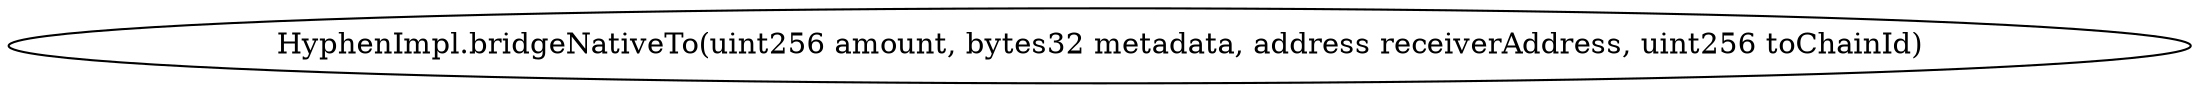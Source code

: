 digraph "" {
	graph [bb="0,0,874.33,36"];
	node [label="\N"];
	"HyphenImpl.bridgeNativeTo(uint256 amount, bytes32 metadata, address receiverAddress, uint256 toChainId)"	 [height=0.5,
		pos="437.16,18",
		width=12.143];
}
